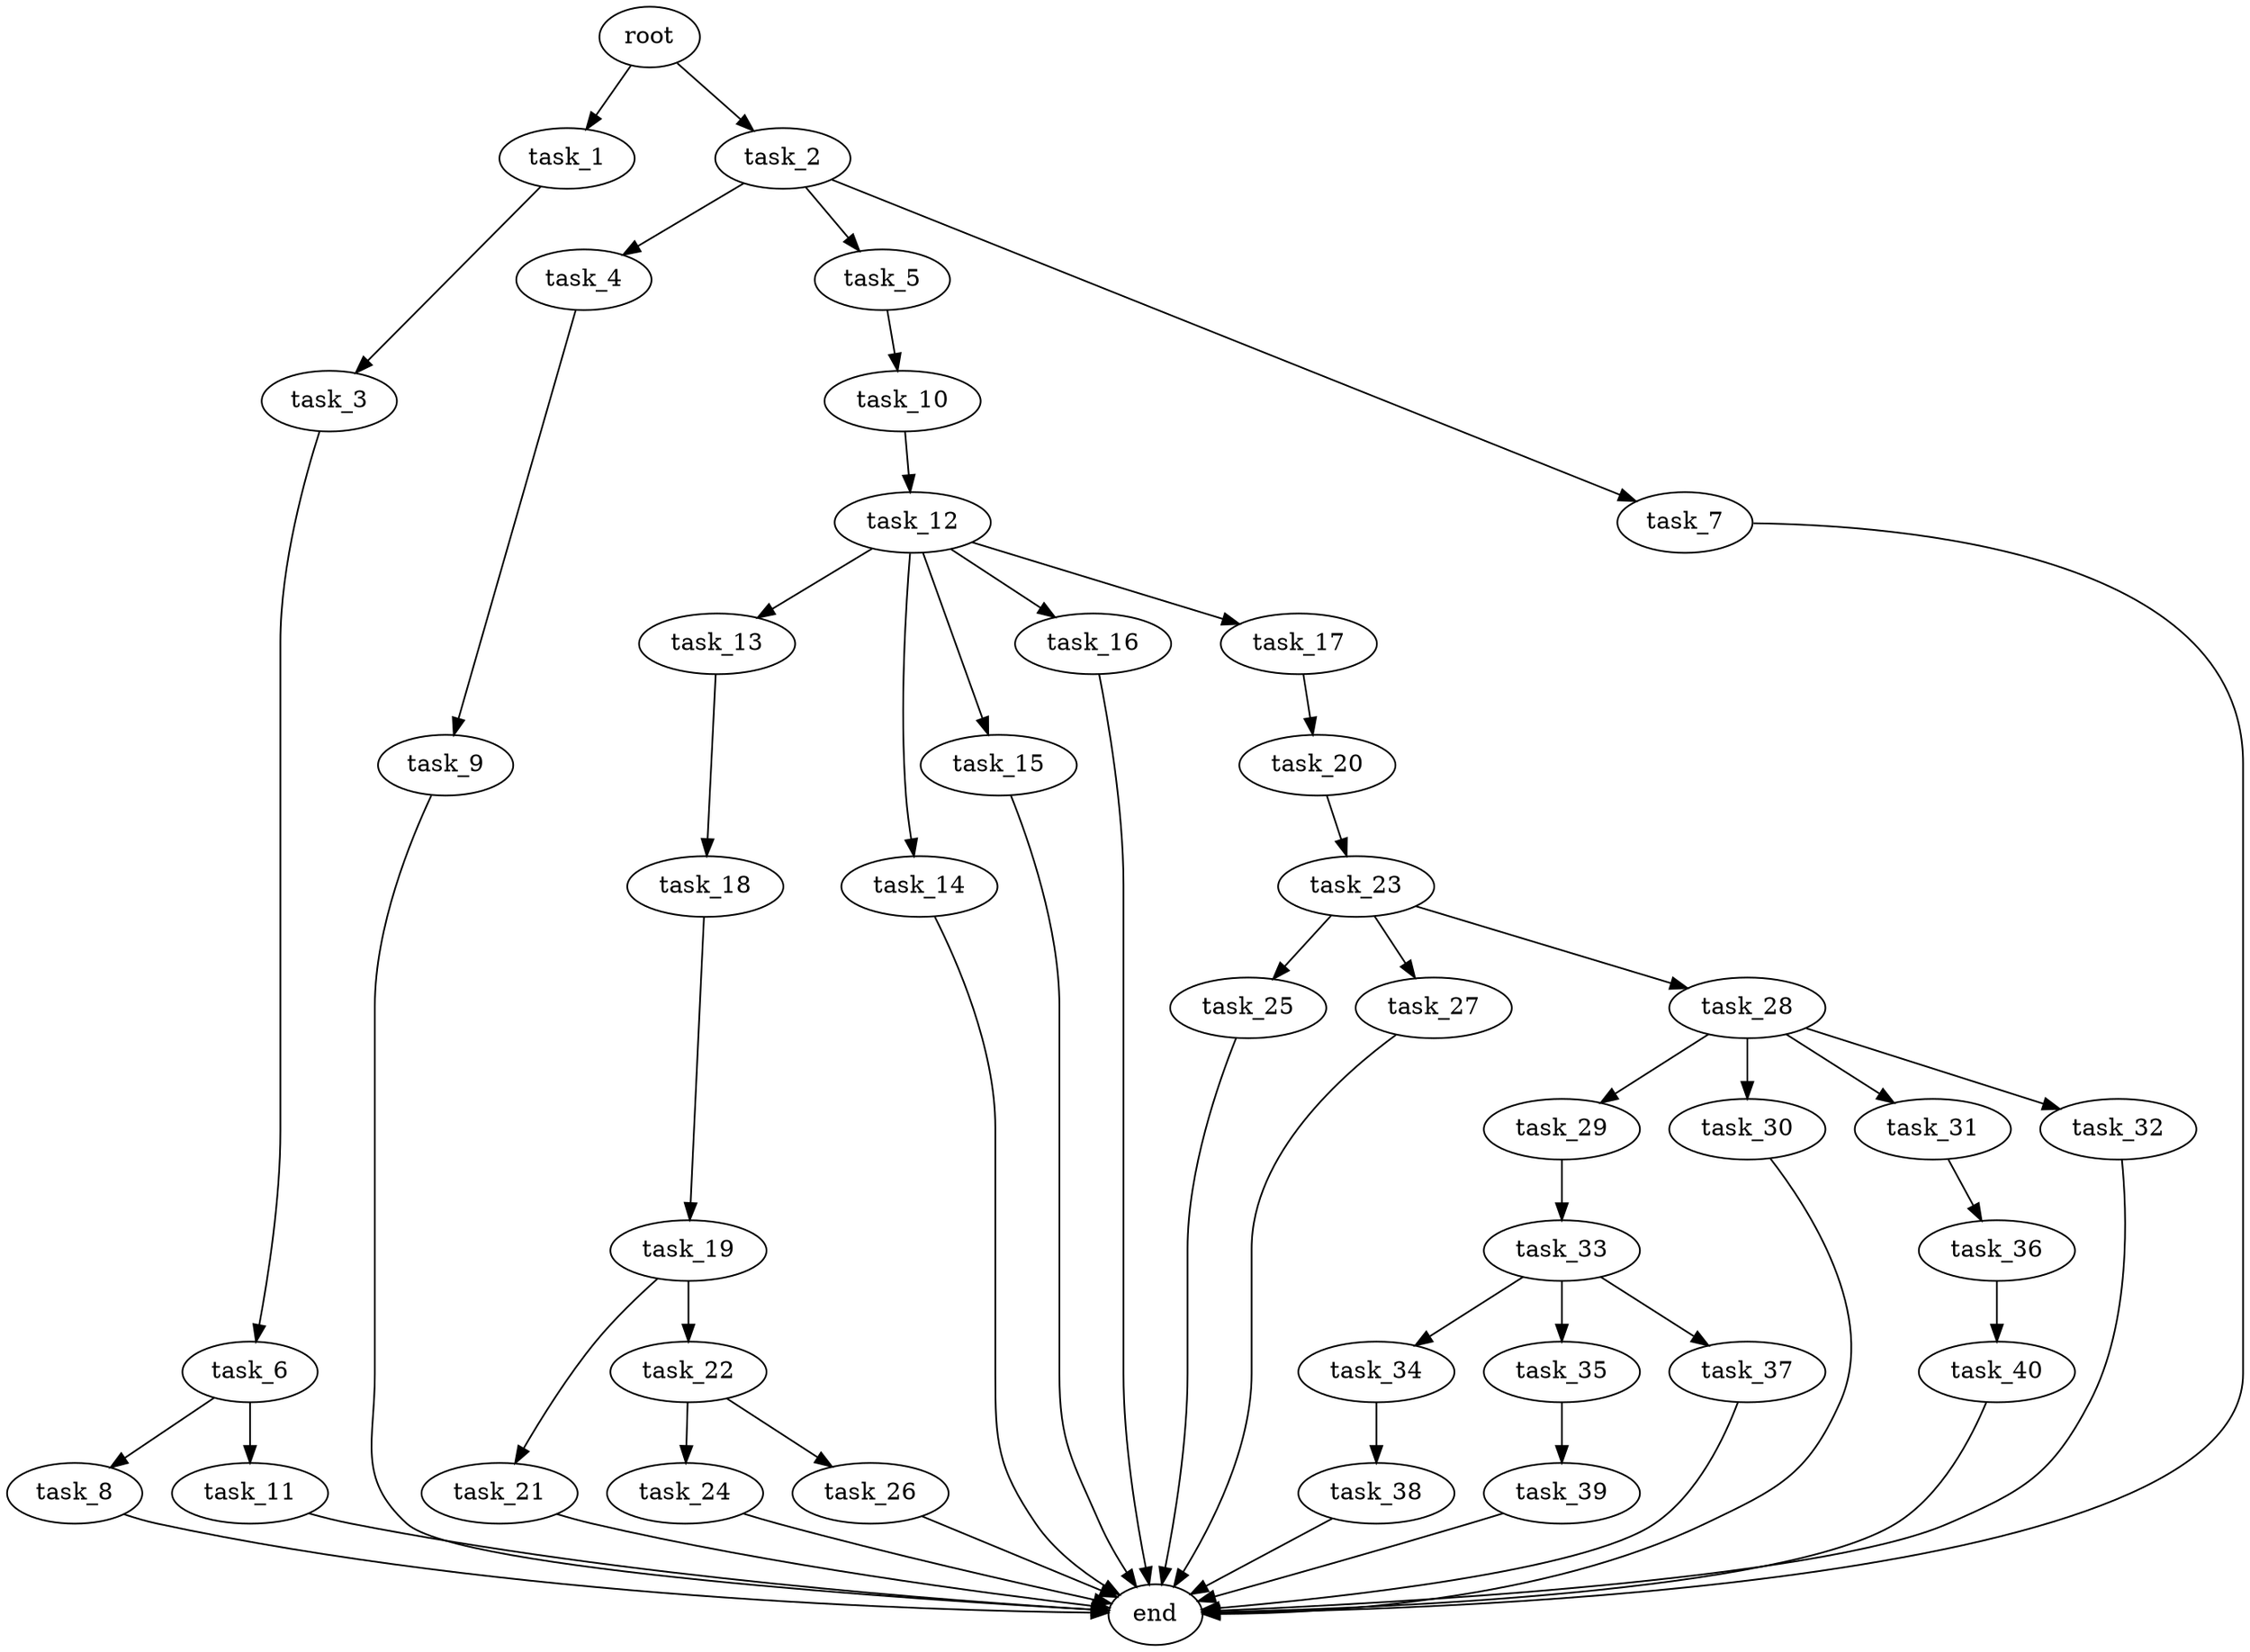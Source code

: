 digraph G {
  root [size="0.000000e+00"];
  task_1 [size="7.966530e+09"];
  task_2 [size="8.753245e+09"];
  task_3 [size="8.203738e+09"];
  task_4 [size="2.226421e+09"];
  task_5 [size="4.447651e+09"];
  task_6 [size="4.530211e+09"];
  task_7 [size="5.773470e+09"];
  task_8 [size="4.003650e+09"];
  task_9 [size="3.239814e+09"];
  task_10 [size="1.883814e+09"];
  task_11 [size="4.680838e+09"];
  task_12 [size="1.115640e+09"];
  task_13 [size="9.110356e+09"];
  task_14 [size="6.457409e+09"];
  task_15 [size="4.673668e+08"];
  task_16 [size="7.632158e+09"];
  task_17 [size="7.002959e+09"];
  task_18 [size="8.153096e+09"];
  task_19 [size="8.136900e+09"];
  task_20 [size="9.324358e+09"];
  task_21 [size="6.297552e+08"];
  task_22 [size="9.275788e+09"];
  task_23 [size="3.675509e+09"];
  task_24 [size="6.491123e+09"];
  task_25 [size="6.583195e+09"];
  task_26 [size="4.572572e+08"];
  task_27 [size="2.541471e+08"];
  task_28 [size="1.520679e+09"];
  task_29 [size="8.563492e+09"];
  task_30 [size="1.782636e+09"];
  task_31 [size="1.281108e+09"];
  task_32 [size="3.092579e+09"];
  task_33 [size="3.198566e+09"];
  task_34 [size="6.626018e+09"];
  task_35 [size="9.453685e+09"];
  task_36 [size="1.200031e+09"];
  task_37 [size="2.656711e+08"];
  task_38 [size="3.011938e+09"];
  task_39 [size="9.676628e+09"];
  task_40 [size="6.923305e+09"];
  end [size="0.000000e+00"];

  root -> task_1 [size="1.000000e-12"];
  root -> task_2 [size="1.000000e-12"];
  task_1 -> task_3 [size="8.203738e+08"];
  task_2 -> task_4 [size="2.226421e+08"];
  task_2 -> task_5 [size="4.447651e+08"];
  task_2 -> task_7 [size="5.773470e+08"];
  task_3 -> task_6 [size="4.530211e+08"];
  task_4 -> task_9 [size="3.239814e+08"];
  task_5 -> task_10 [size="1.883814e+08"];
  task_6 -> task_8 [size="4.003650e+08"];
  task_6 -> task_11 [size="4.680838e+08"];
  task_7 -> end [size="1.000000e-12"];
  task_8 -> end [size="1.000000e-12"];
  task_9 -> end [size="1.000000e-12"];
  task_10 -> task_12 [size="1.115640e+08"];
  task_11 -> end [size="1.000000e-12"];
  task_12 -> task_13 [size="9.110356e+08"];
  task_12 -> task_14 [size="6.457409e+08"];
  task_12 -> task_15 [size="4.673668e+07"];
  task_12 -> task_16 [size="7.632158e+08"];
  task_12 -> task_17 [size="7.002959e+08"];
  task_13 -> task_18 [size="8.153096e+08"];
  task_14 -> end [size="1.000000e-12"];
  task_15 -> end [size="1.000000e-12"];
  task_16 -> end [size="1.000000e-12"];
  task_17 -> task_20 [size="9.324358e+08"];
  task_18 -> task_19 [size="8.136900e+08"];
  task_19 -> task_21 [size="6.297552e+07"];
  task_19 -> task_22 [size="9.275788e+08"];
  task_20 -> task_23 [size="3.675509e+08"];
  task_21 -> end [size="1.000000e-12"];
  task_22 -> task_24 [size="6.491123e+08"];
  task_22 -> task_26 [size="4.572572e+07"];
  task_23 -> task_25 [size="6.583195e+08"];
  task_23 -> task_27 [size="2.541471e+07"];
  task_23 -> task_28 [size="1.520679e+08"];
  task_24 -> end [size="1.000000e-12"];
  task_25 -> end [size="1.000000e-12"];
  task_26 -> end [size="1.000000e-12"];
  task_27 -> end [size="1.000000e-12"];
  task_28 -> task_29 [size="8.563492e+08"];
  task_28 -> task_30 [size="1.782636e+08"];
  task_28 -> task_31 [size="1.281108e+08"];
  task_28 -> task_32 [size="3.092579e+08"];
  task_29 -> task_33 [size="3.198566e+08"];
  task_30 -> end [size="1.000000e-12"];
  task_31 -> task_36 [size="1.200031e+08"];
  task_32 -> end [size="1.000000e-12"];
  task_33 -> task_34 [size="6.626018e+08"];
  task_33 -> task_35 [size="9.453685e+08"];
  task_33 -> task_37 [size="2.656711e+07"];
  task_34 -> task_38 [size="3.011938e+08"];
  task_35 -> task_39 [size="9.676628e+08"];
  task_36 -> task_40 [size="6.923305e+08"];
  task_37 -> end [size="1.000000e-12"];
  task_38 -> end [size="1.000000e-12"];
  task_39 -> end [size="1.000000e-12"];
  task_40 -> end [size="1.000000e-12"];
}
